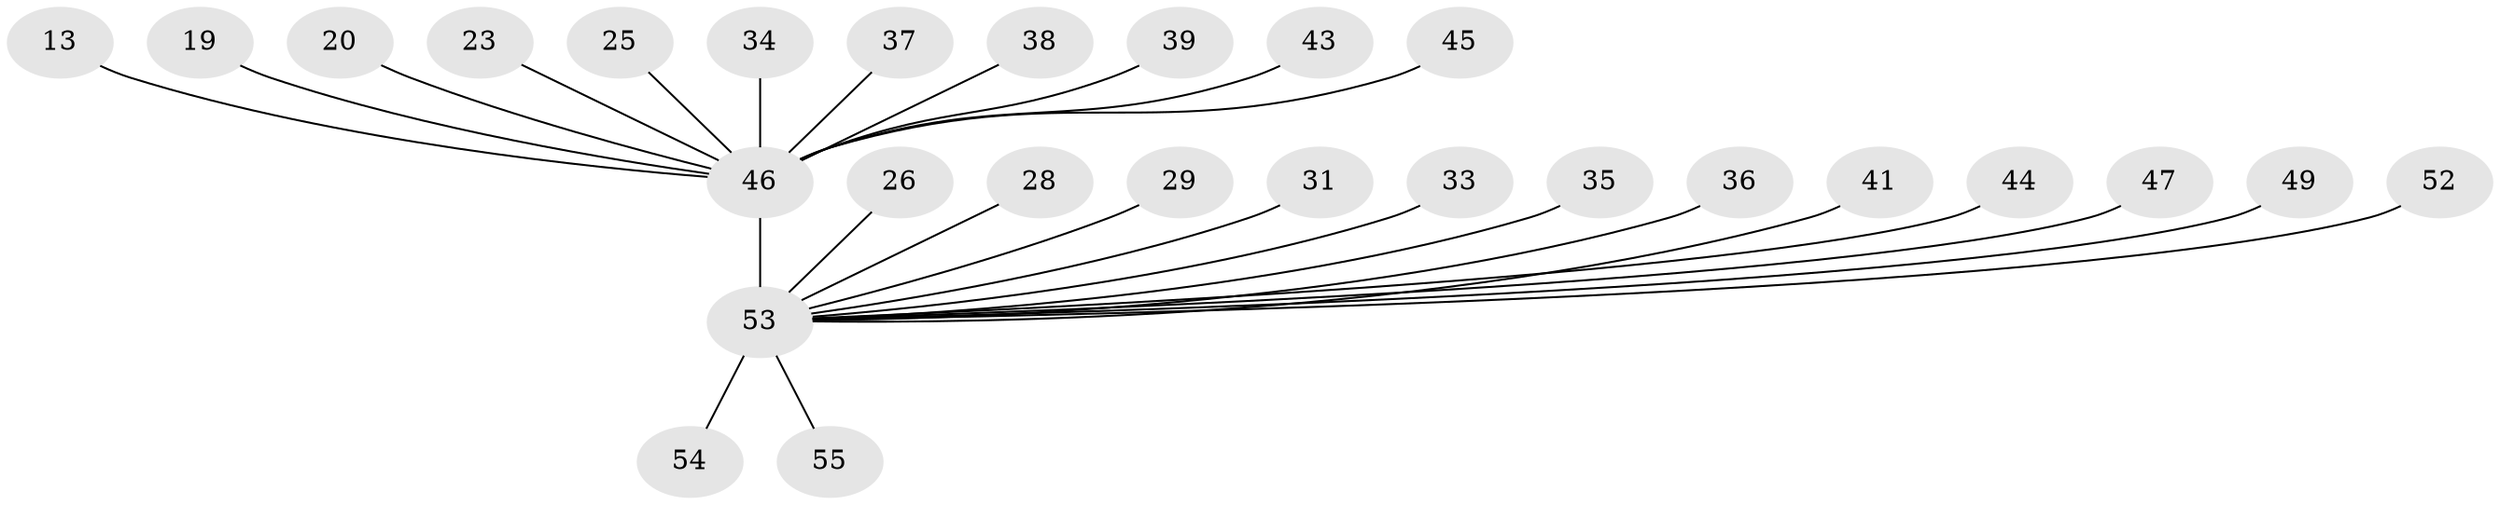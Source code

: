 // original degree distribution, {4: 0.05454545454545454, 25: 0.01818181818181818, 5: 0.03636363636363636, 2: 0.2727272727272727, 16: 0.01818181818181818, 9: 0.01818181818181818, 6: 0.01818181818181818, 3: 0.05454545454545454, 8: 0.01818181818181818, 1: 0.4909090909090909}
// Generated by graph-tools (version 1.1) at 2025/46/03/09/25 04:46:52]
// undirected, 27 vertices, 26 edges
graph export_dot {
graph [start="1"]
  node [color=gray90,style=filled];
  13;
  19;
  20;
  23;
  25;
  26;
  28;
  29;
  31;
  33;
  34 [super="+11"];
  35 [super="+18"];
  36;
  37;
  38;
  39 [super="+21"];
  41;
  43;
  44 [super="+30"];
  45;
  46 [super="+16+5+7"];
  47 [super="+40"];
  49;
  52;
  53 [super="+22+48+32+50+51+12+17+24"];
  54;
  55;
  13 -- 46;
  19 -- 46;
  20 -- 46;
  23 -- 46;
  25 -- 46;
  26 -- 53;
  28 -- 53;
  29 -- 53;
  31 -- 53;
  33 -- 53;
  34 -- 46 [weight=4];
  35 -- 53;
  36 -- 53;
  37 -- 46;
  38 -- 46;
  39 -- 46 [weight=2];
  41 -- 53;
  43 -- 46;
  44 -- 53;
  45 -- 46;
  46 -- 53 [weight=13];
  47 -- 53;
  49 -- 53;
  52 -- 53;
  53 -- 54;
  53 -- 55;
}
